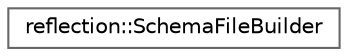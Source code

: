digraph "Graphical Class Hierarchy"
{
 // LATEX_PDF_SIZE
  bgcolor="transparent";
  edge [fontname=Helvetica,fontsize=10,labelfontname=Helvetica,labelfontsize=10];
  node [fontname=Helvetica,fontsize=10,shape=box,height=0.2,width=0.4];
  rankdir="LR";
  Node0 [id="Node000000",label="reflection::SchemaFileBuilder",height=0.2,width=0.4,color="grey40", fillcolor="white", style="filled",URL="$structreflection_1_1SchemaFileBuilder.html",tooltip=" "];
}

